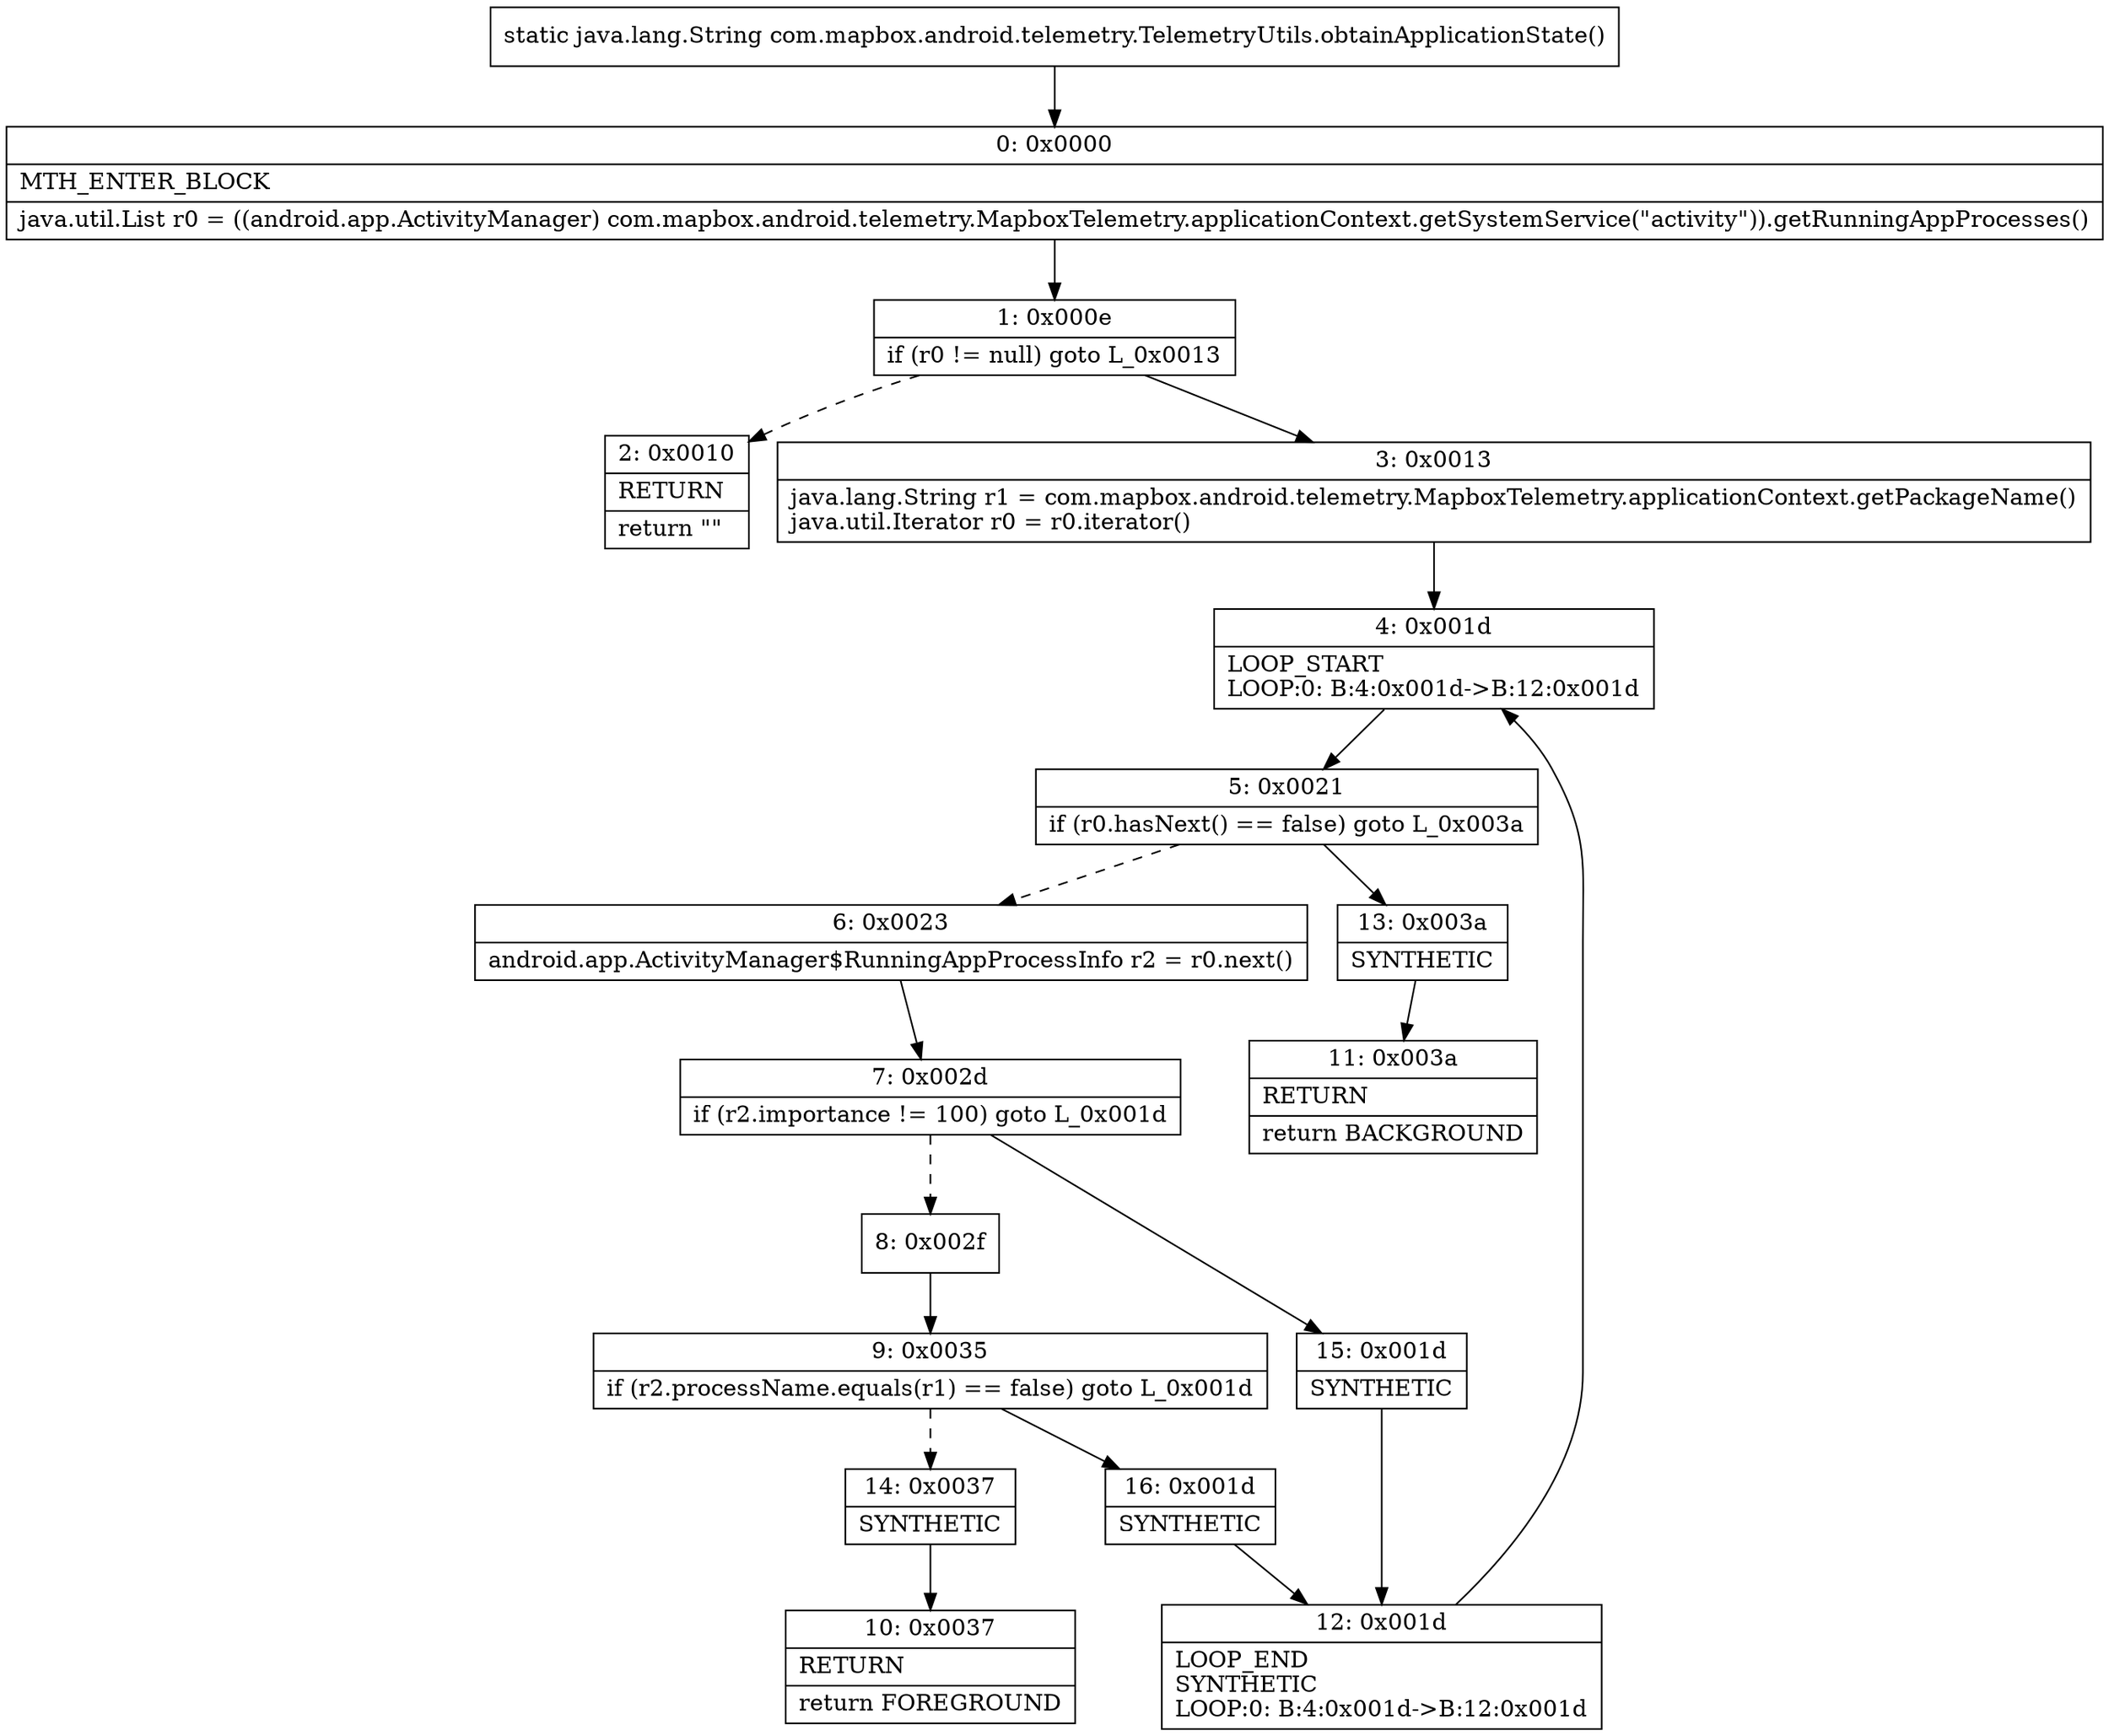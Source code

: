 digraph "CFG forcom.mapbox.android.telemetry.TelemetryUtils.obtainApplicationState()Ljava\/lang\/String;" {
Node_0 [shape=record,label="{0\:\ 0x0000|MTH_ENTER_BLOCK\l|java.util.List r0 = ((android.app.ActivityManager) com.mapbox.android.telemetry.MapboxTelemetry.applicationContext.getSystemService(\"activity\")).getRunningAppProcesses()\l}"];
Node_1 [shape=record,label="{1\:\ 0x000e|if (r0 != null) goto L_0x0013\l}"];
Node_2 [shape=record,label="{2\:\ 0x0010|RETURN\l|return \"\"\l}"];
Node_3 [shape=record,label="{3\:\ 0x0013|java.lang.String r1 = com.mapbox.android.telemetry.MapboxTelemetry.applicationContext.getPackageName()\ljava.util.Iterator r0 = r0.iterator()\l}"];
Node_4 [shape=record,label="{4\:\ 0x001d|LOOP_START\lLOOP:0: B:4:0x001d\-\>B:12:0x001d\l}"];
Node_5 [shape=record,label="{5\:\ 0x0021|if (r0.hasNext() == false) goto L_0x003a\l}"];
Node_6 [shape=record,label="{6\:\ 0x0023|android.app.ActivityManager$RunningAppProcessInfo r2 = r0.next()\l}"];
Node_7 [shape=record,label="{7\:\ 0x002d|if (r2.importance != 100) goto L_0x001d\l}"];
Node_8 [shape=record,label="{8\:\ 0x002f}"];
Node_9 [shape=record,label="{9\:\ 0x0035|if (r2.processName.equals(r1) == false) goto L_0x001d\l}"];
Node_10 [shape=record,label="{10\:\ 0x0037|RETURN\l|return FOREGROUND\l}"];
Node_11 [shape=record,label="{11\:\ 0x003a|RETURN\l|return BACKGROUND\l}"];
Node_12 [shape=record,label="{12\:\ 0x001d|LOOP_END\lSYNTHETIC\lLOOP:0: B:4:0x001d\-\>B:12:0x001d\l}"];
Node_13 [shape=record,label="{13\:\ 0x003a|SYNTHETIC\l}"];
Node_14 [shape=record,label="{14\:\ 0x0037|SYNTHETIC\l}"];
Node_15 [shape=record,label="{15\:\ 0x001d|SYNTHETIC\l}"];
Node_16 [shape=record,label="{16\:\ 0x001d|SYNTHETIC\l}"];
MethodNode[shape=record,label="{static java.lang.String com.mapbox.android.telemetry.TelemetryUtils.obtainApplicationState() }"];
MethodNode -> Node_0;
Node_0 -> Node_1;
Node_1 -> Node_2[style=dashed];
Node_1 -> Node_3;
Node_3 -> Node_4;
Node_4 -> Node_5;
Node_5 -> Node_6[style=dashed];
Node_5 -> Node_13;
Node_6 -> Node_7;
Node_7 -> Node_8[style=dashed];
Node_7 -> Node_15;
Node_8 -> Node_9;
Node_9 -> Node_14[style=dashed];
Node_9 -> Node_16;
Node_12 -> Node_4;
Node_13 -> Node_11;
Node_14 -> Node_10;
Node_15 -> Node_12;
Node_16 -> Node_12;
}

